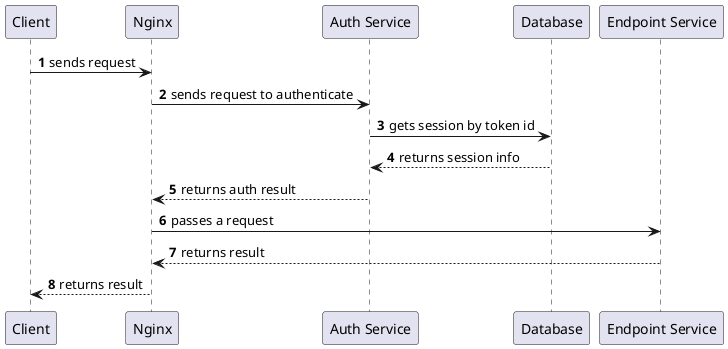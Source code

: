 @startuml
'https://plantuml.com/sequence-diagram

autonumber

Client -> Nginx: sends request
Nginx -> "Auth Service": sends request to authenticate
"Auth Service" -> Database: gets session by token id
Database --> "Auth Service": returns session info
"Auth Service" --> Nginx: returns auth result
Nginx -> "Endpoint Service": passes a request
"Endpoint Service" --> Nginx: returns result
Nginx --> Client: returns result
@enduml